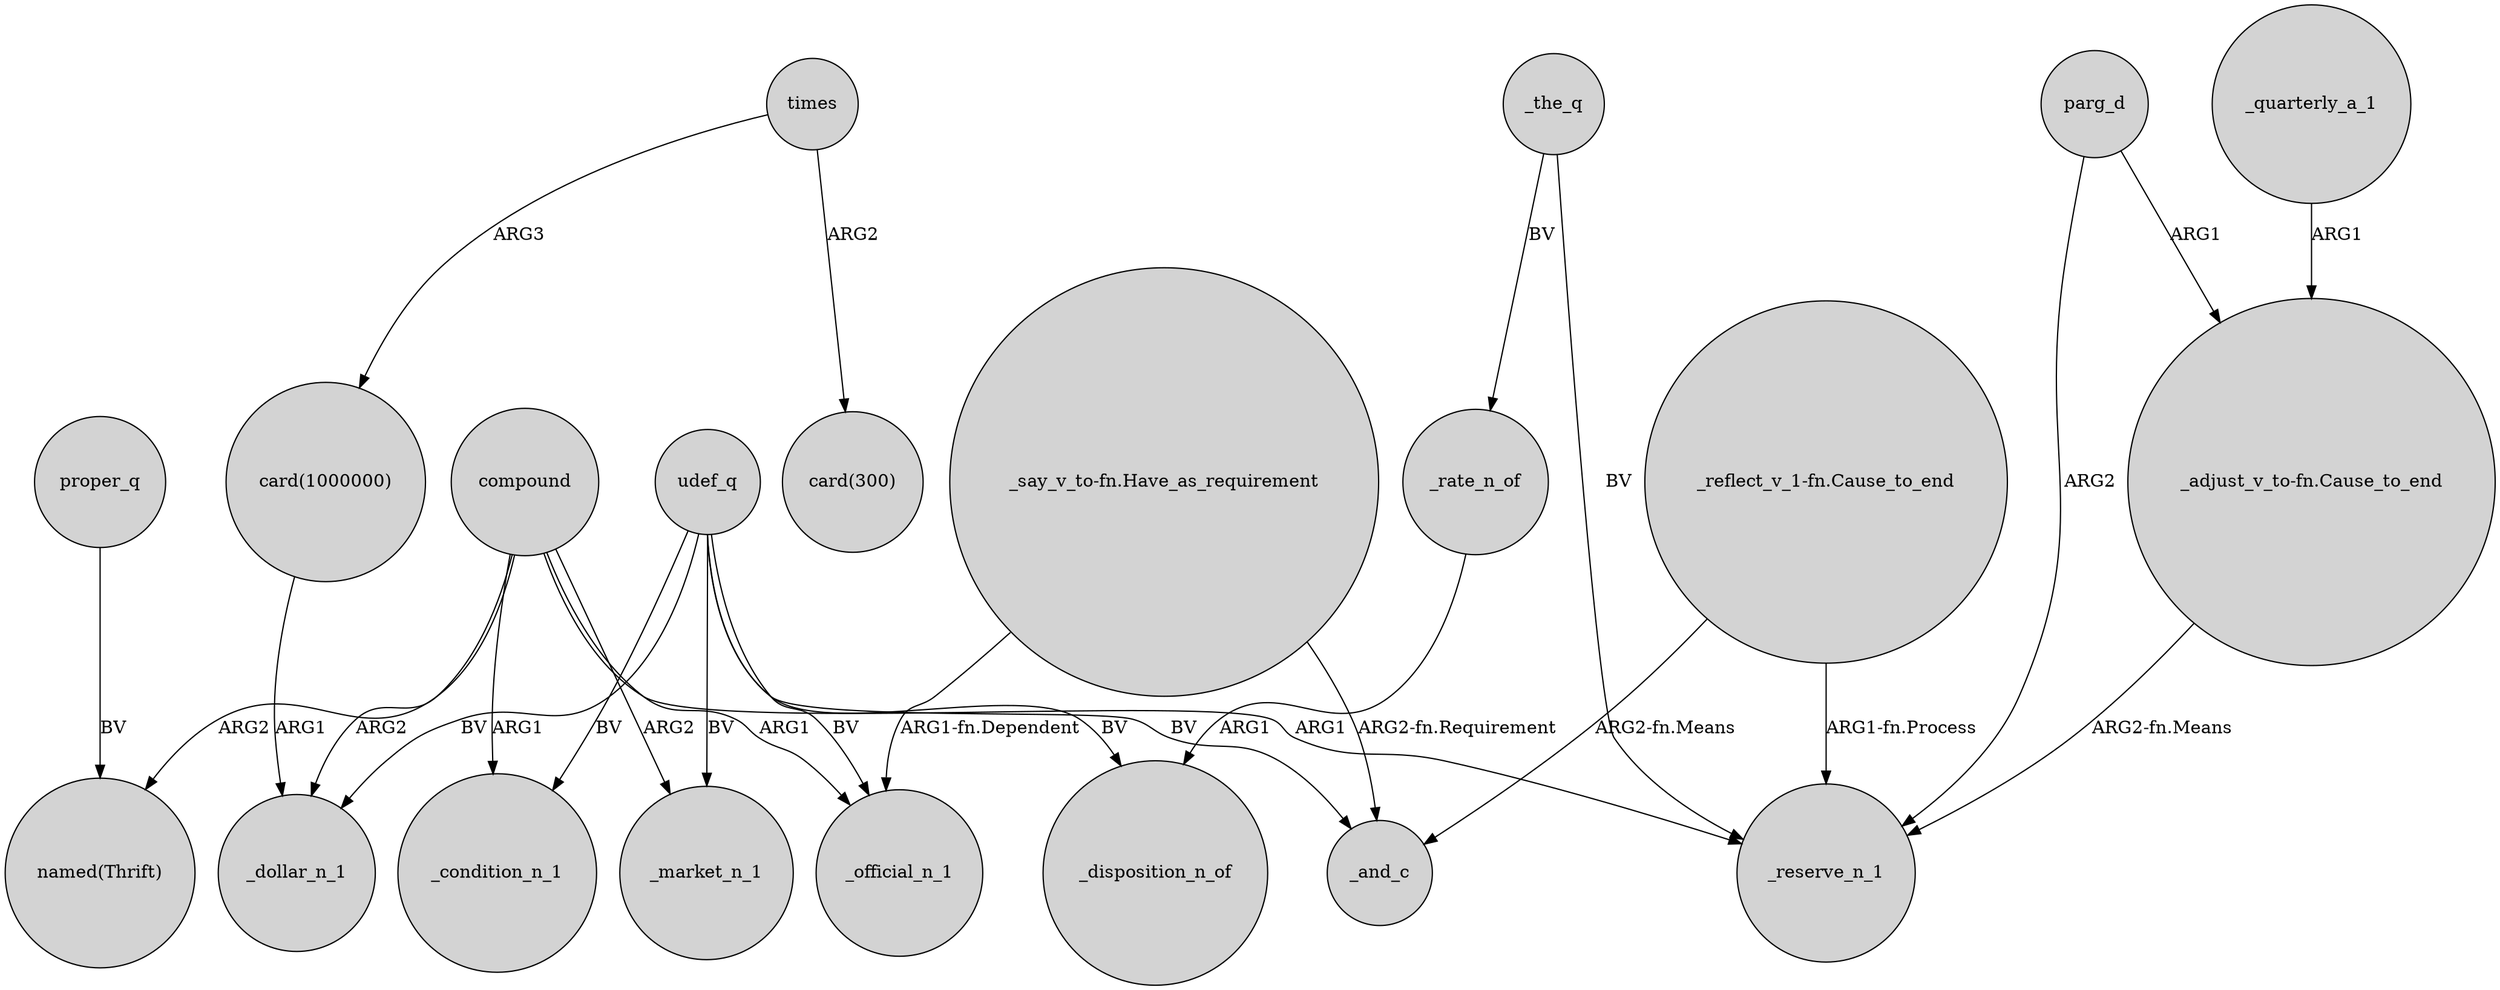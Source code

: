 digraph {
	node [shape=circle style=filled]
	compound -> "named(Thrift)" [label=ARG2]
	"_say_v_to-fn.Have_as_requirement" -> _official_n_1 [label="ARG1-fn.Dependent"]
	udef_q -> _market_n_1 [label=BV]
	_the_q -> _reserve_n_1 [label=BV]
	"_adjust_v_to-fn.Cause_to_end" -> _reserve_n_1 [label="ARG2-fn.Means"]
	compound -> _market_n_1 [label=ARG2]
	parg_d -> _reserve_n_1 [label=ARG2]
	parg_d -> "_adjust_v_to-fn.Cause_to_end" [label=ARG1]
	times -> "card(1000000)" [label=ARG3]
	compound -> _dollar_n_1 [label=ARG2]
	udef_q -> _and_c [label=BV]
	times -> "card(300)" [label=ARG2]
	compound -> _condition_n_1 [label=ARG1]
	_the_q -> _rate_n_of [label=BV]
	"_reflect_v_1-fn.Cause_to_end" -> _reserve_n_1 [label="ARG1-fn.Process"]
	proper_q -> "named(Thrift)" [label=BV]
	_rate_n_of -> _disposition_n_of [label=ARG1]
	"_reflect_v_1-fn.Cause_to_end" -> _and_c [label="ARG2-fn.Means"]
	compound -> _official_n_1 [label=ARG1]
	"_say_v_to-fn.Have_as_requirement" -> _and_c [label="ARG2-fn.Requirement"]
	udef_q -> _dollar_n_1 [label=BV]
	"card(1000000)" -> _dollar_n_1 [label=ARG1]
	compound -> _reserve_n_1 [label=ARG1]
	udef_q -> _condition_n_1 [label=BV]
	_quarterly_a_1 -> "_adjust_v_to-fn.Cause_to_end" [label=ARG1]
	udef_q -> _official_n_1 [label=BV]
	udef_q -> _disposition_n_of [label=BV]
}

